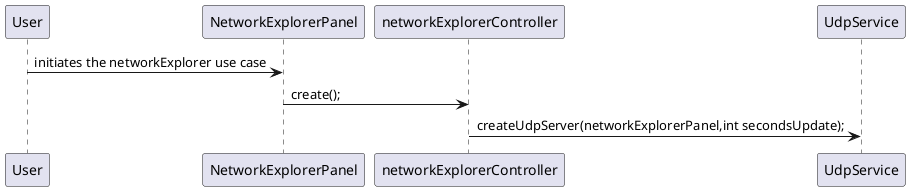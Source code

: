@startuml
User->NetworkExplorerPanel: initiates the networkExplorer use case
NetworkExplorerPanel->networkExplorerController:create();
networkExplorerController->UdpService:createUdpServer(networkExplorerPanel,int secondsUpdate);


@enduml
